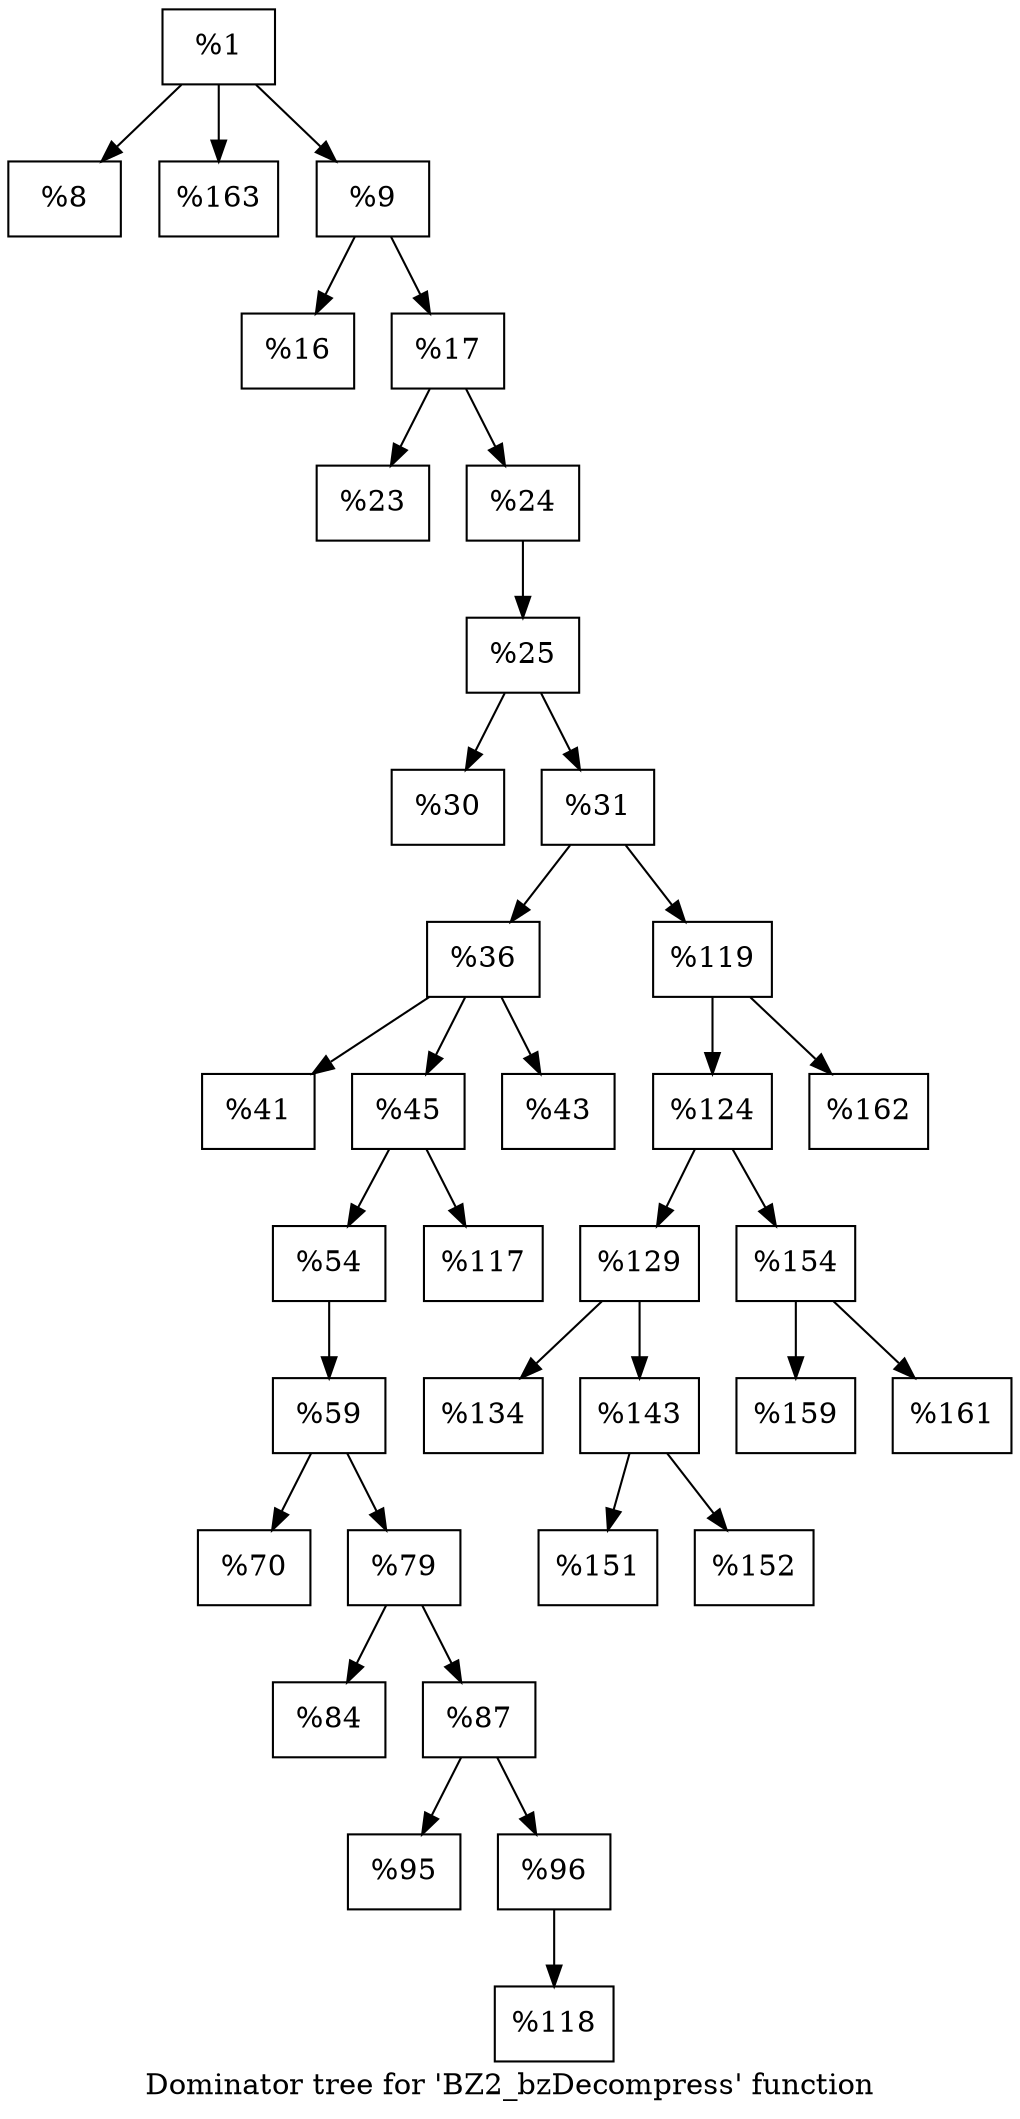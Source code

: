 digraph "Dominator tree for 'BZ2_bzDecompress' function" {
	label="Dominator tree for 'BZ2_bzDecompress' function";

	Node0x21887c0 [shape=record,label="{%1}"];
	Node0x21887c0 -> Node0x2227030;
	Node0x21887c0 -> Node0x1fd0c80;
	Node0x21887c0 -> Node0x2197490;
	Node0x2227030 [shape=record,label="{%8}"];
	Node0x1fd0c80 [shape=record,label="{%163}"];
	Node0x2197490 [shape=record,label="{%9}"];
	Node0x2197490 -> Node0x213eb20;
	Node0x2197490 -> Node0x220c350;
	Node0x213eb20 [shape=record,label="{%16}"];
	Node0x220c350 [shape=record,label="{%17}"];
	Node0x220c350 -> Node0x2182880;
	Node0x220c350 -> Node0x1ed0720;
	Node0x2182880 [shape=record,label="{%23}"];
	Node0x1ed0720 [shape=record,label="{%24}"];
	Node0x1ed0720 -> Node0x207d770;
	Node0x207d770 [shape=record,label="{%25}"];
	Node0x207d770 -> Node0x20b74d0;
	Node0x207d770 -> Node0x1edca80;
	Node0x20b74d0 [shape=record,label="{%30}"];
	Node0x1edca80 [shape=record,label="{%31}"];
	Node0x1edca80 -> Node0x218d1f0;
	Node0x1edca80 -> Node0x1fcd140;
	Node0x218d1f0 [shape=record,label="{%36}"];
	Node0x218d1f0 -> Node0x218f620;
	Node0x218d1f0 -> Node0x2190250;
	Node0x218d1f0 -> Node0x2162900;
	Node0x218f620 [shape=record,label="{%41}"];
	Node0x2190250 [shape=record,label="{%45}"];
	Node0x2190250 -> Node0x22061b0;
	Node0x2190250 -> Node0x216b530;
	Node0x22061b0 [shape=record,label="{%54}"];
	Node0x22061b0 -> Node0x220f6b0;
	Node0x220f6b0 [shape=record,label="{%59}"];
	Node0x220f6b0 -> Node0x2129bb0;
	Node0x220f6b0 -> Node0x217db50;
	Node0x2129bb0 [shape=record,label="{%70}"];
	Node0x217db50 [shape=record,label="{%79}"];
	Node0x217db50 -> Node0x2181ac0;
	Node0x217db50 -> Node0x2222dd0;
	Node0x2181ac0 [shape=record,label="{%84}"];
	Node0x2222dd0 [shape=record,label="{%87}"];
	Node0x2222dd0 -> Node0x217b180;
	Node0x2222dd0 -> Node0x2197b10;
	Node0x217b180 [shape=record,label="{%95}"];
	Node0x2197b10 [shape=record,label="{%96}"];
	Node0x2197b10 -> Node0x1f2e450;
	Node0x1f2e450 [shape=record,label="{%118}"];
	Node0x216b530 [shape=record,label="{%117}"];
	Node0x2162900 [shape=record,label="{%43}"];
	Node0x1fcd140 [shape=record,label="{%119}"];
	Node0x1fcd140 -> Node0x220c4d0;
	Node0x1fcd140 -> Node0x2182750;
	Node0x220c4d0 [shape=record,label="{%124}"];
	Node0x220c4d0 -> Node0x2187c20;
	Node0x220c4d0 -> Node0x2179f40;
	Node0x2187c20 [shape=record,label="{%129}"];
	Node0x2187c20 -> Node0x2225a10;
	Node0x2187c20 -> Node0x2196590;
	Node0x2225a10 [shape=record,label="{%134}"];
	Node0x2196590 [shape=record,label="{%143}"];
	Node0x2196590 -> Node0x221e7b0;
	Node0x2196590 -> Node0x2209ee0;
	Node0x221e7b0 [shape=record,label="{%151}"];
	Node0x2209ee0 [shape=record,label="{%152}"];
	Node0x2179f40 [shape=record,label="{%154}"];
	Node0x2179f40 -> Node0x219b740;
	Node0x2179f40 -> Node0x2223d00;
	Node0x219b740 [shape=record,label="{%159}"];
	Node0x2223d00 [shape=record,label="{%161}"];
	Node0x2182750 [shape=record,label="{%162}"];
}
